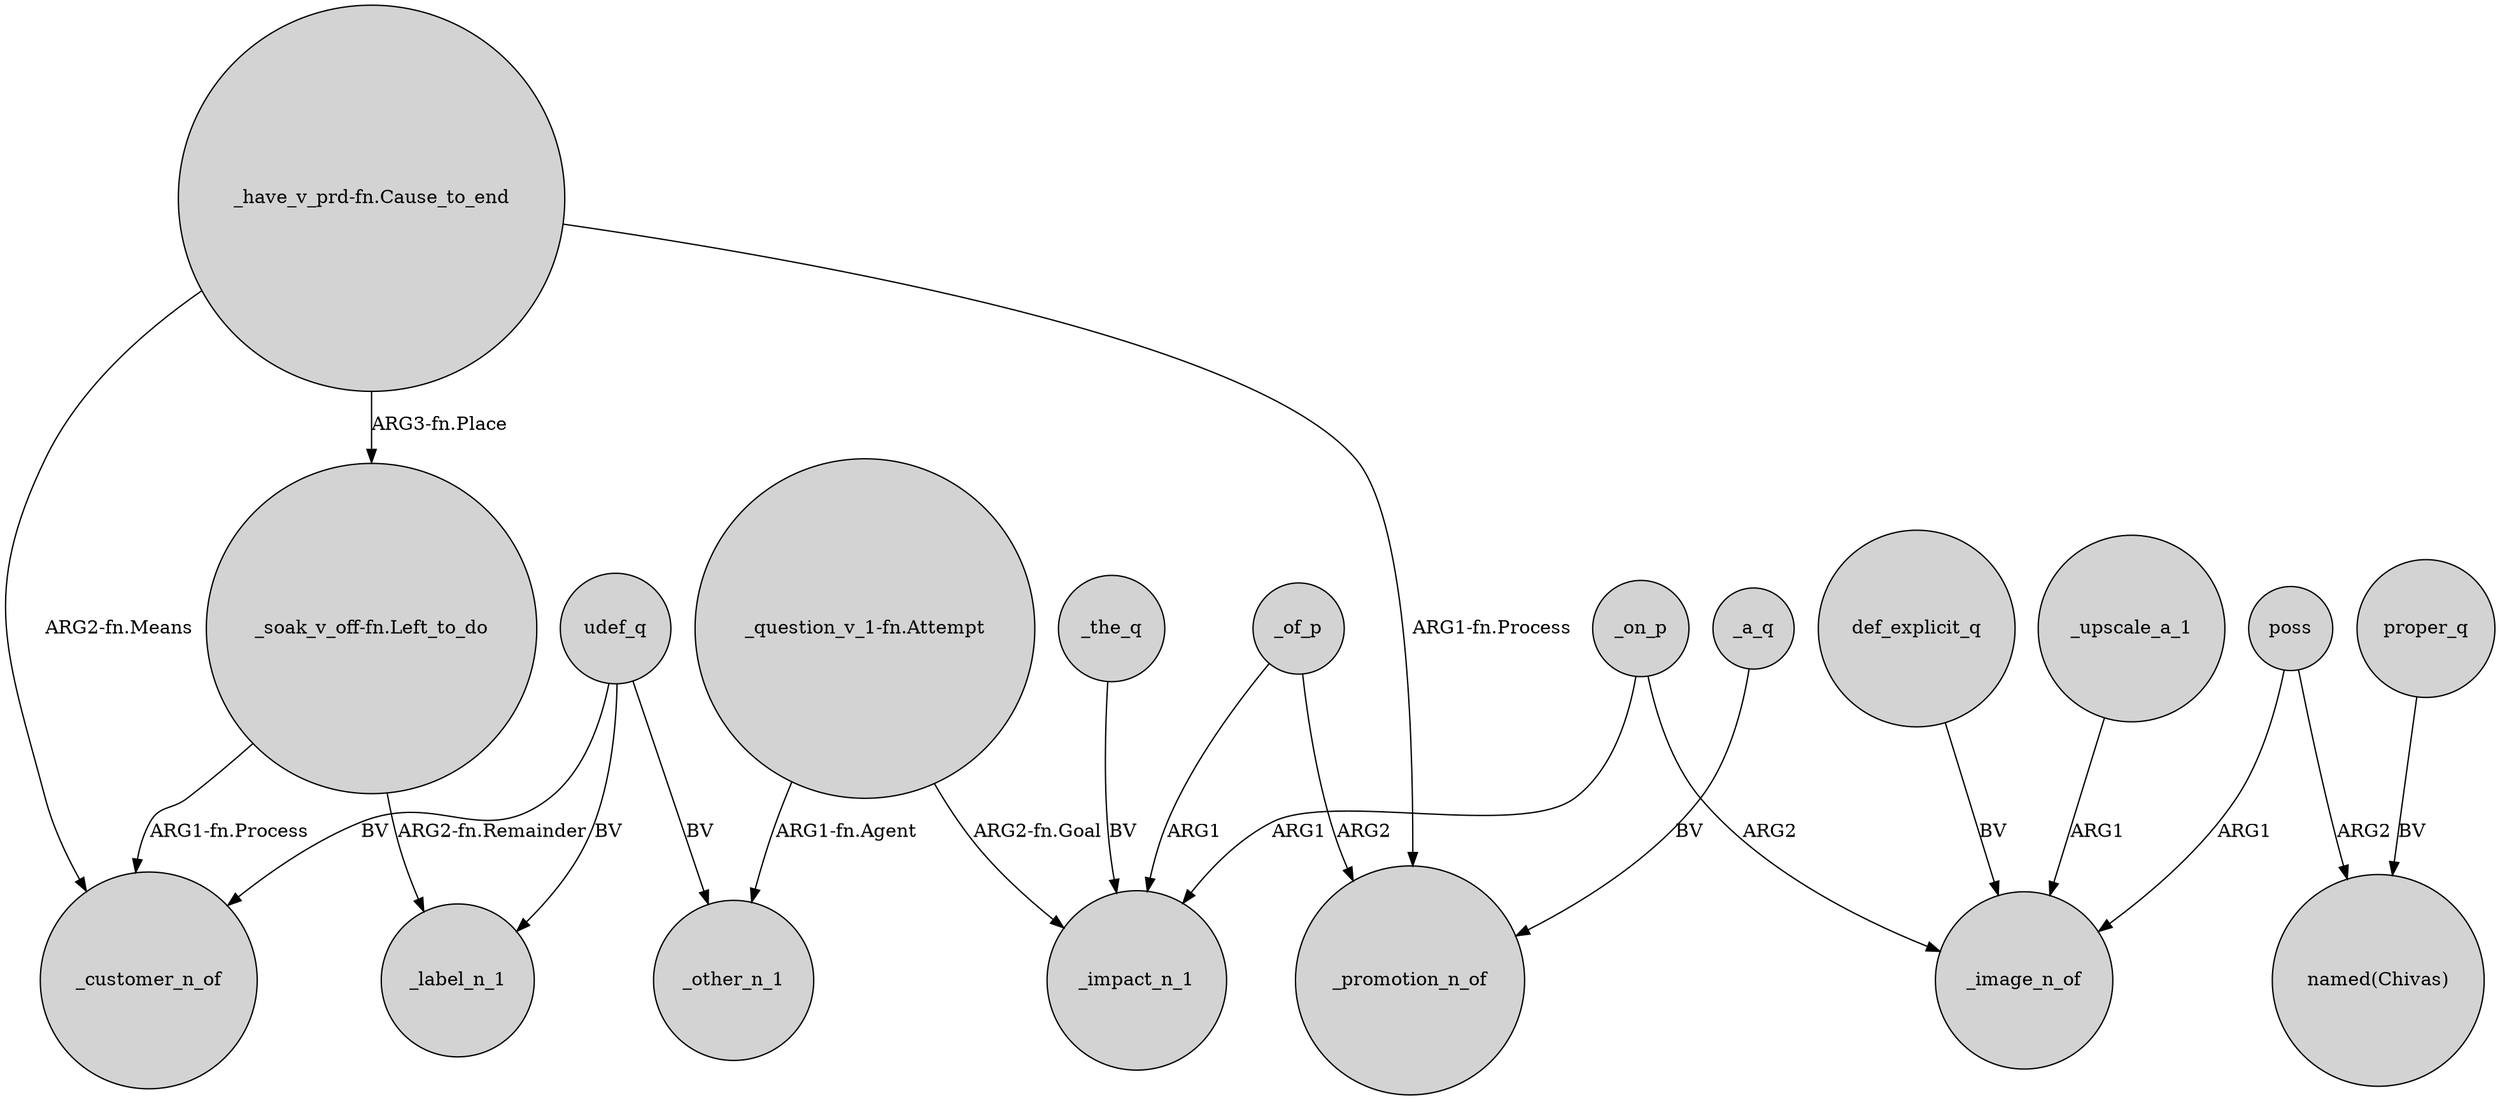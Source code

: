 digraph {
	node [shape=circle style=filled]
	"_soak_v_off-fn.Left_to_do" -> _customer_n_of [label="ARG1-fn.Process"]
	_the_q -> _impact_n_1 [label=BV]
	_of_p -> _impact_n_1 [label=ARG1]
	udef_q -> _label_n_1 [label=BV]
	poss -> "named(Chivas)" [label=ARG2]
	"_have_v_prd-fn.Cause_to_end" -> _promotion_n_of [label="ARG1-fn.Process"]
	udef_q -> _other_n_1 [label=BV]
	"_soak_v_off-fn.Left_to_do" -> _label_n_1 [label="ARG2-fn.Remainder"]
	"_have_v_prd-fn.Cause_to_end" -> "_soak_v_off-fn.Left_to_do" [label="ARG3-fn.Place"]
	_upscale_a_1 -> _image_n_of [label=ARG1]
	"_have_v_prd-fn.Cause_to_end" -> _customer_n_of [label="ARG2-fn.Means"]
	udef_q -> _customer_n_of [label=BV]
	"_question_v_1-fn.Attempt" -> _other_n_1 [label="ARG1-fn.Agent"]
	_of_p -> _promotion_n_of [label=ARG2]
	_on_p -> _image_n_of [label=ARG2]
	poss -> _image_n_of [label=ARG1]
	def_explicit_q -> _image_n_of [label=BV]
	_on_p -> _impact_n_1 [label=ARG1]
	"_question_v_1-fn.Attempt" -> _impact_n_1 [label="ARG2-fn.Goal"]
	proper_q -> "named(Chivas)" [label=BV]
	_a_q -> _promotion_n_of [label=BV]
}
